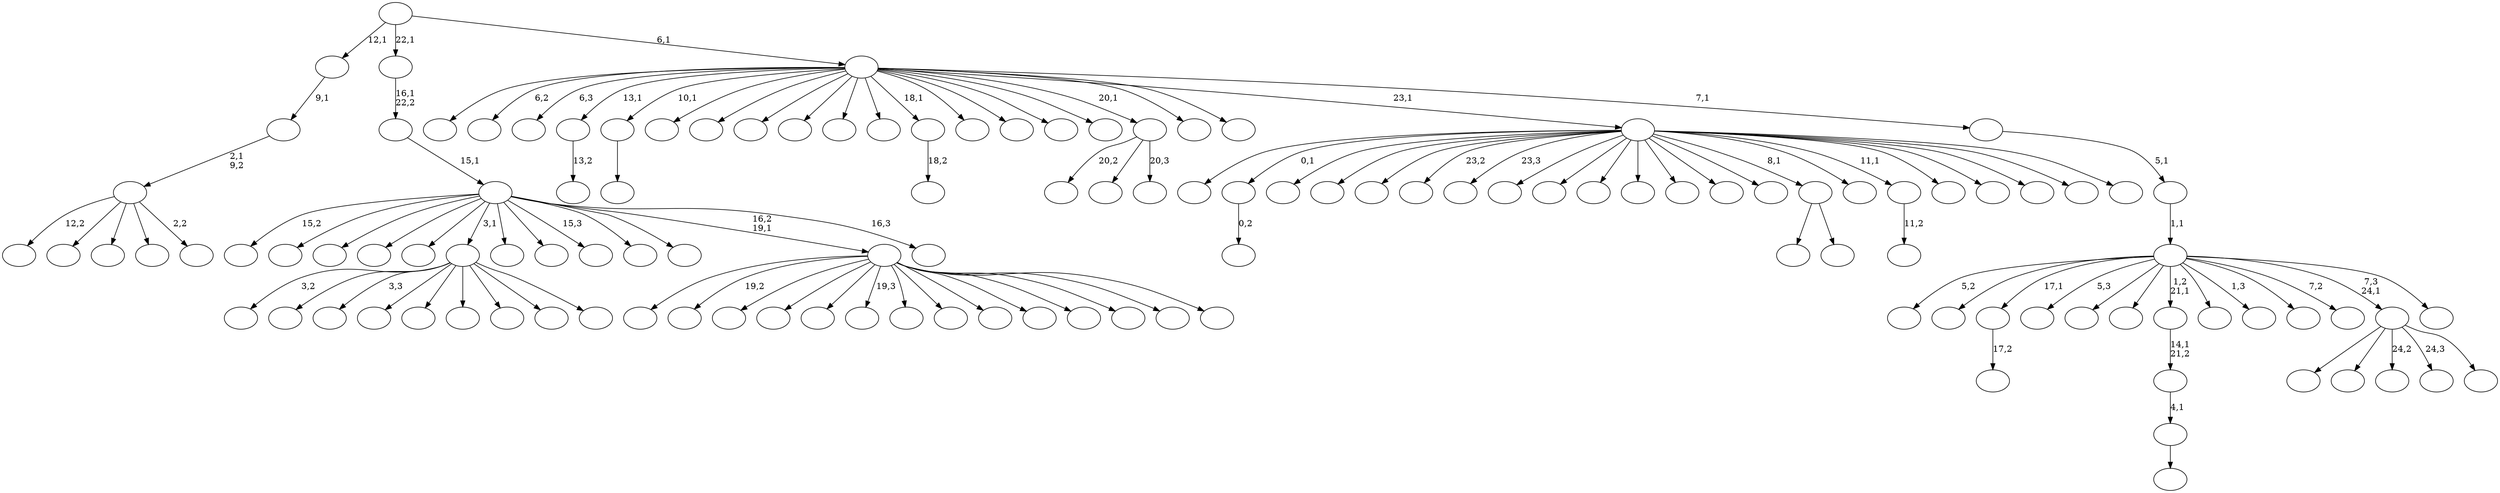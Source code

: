 digraph T {
	125 [label=""]
	124 [label=""]
	123 [label=""]
	122 [label=""]
	121 [label=""]
	120 [label=""]
	119 [label=""]
	118 [label=""]
	117 [label=""]
	116 [label=""]
	115 [label=""]
	114 [label=""]
	113 [label=""]
	112 [label=""]
	111 [label=""]
	110 [label=""]
	109 [label=""]
	108 [label=""]
	107 [label=""]
	106 [label=""]
	105 [label=""]
	104 [label=""]
	103 [label=""]
	102 [label=""]
	101 [label=""]
	100 [label=""]
	99 [label=""]
	98 [label=""]
	97 [label=""]
	96 [label=""]
	95 [label=""]
	94 [label=""]
	93 [label=""]
	92 [label=""]
	91 [label=""]
	90 [label=""]
	89 [label=""]
	88 [label=""]
	87 [label=""]
	86 [label=""]
	85 [label=""]
	84 [label=""]
	83 [label=""]
	82 [label=""]
	81 [label=""]
	80 [label=""]
	79 [label=""]
	78 [label=""]
	77 [label=""]
	76 [label=""]
	75 [label=""]
	74 [label=""]
	73 [label=""]
	72 [label=""]
	71 [label=""]
	70 [label=""]
	69 [label=""]
	68 [label=""]
	67 [label=""]
	66 [label=""]
	65 [label=""]
	64 [label=""]
	63 [label=""]
	62 [label=""]
	61 [label=""]
	60 [label=""]
	59 [label=""]
	58 [label=""]
	57 [label=""]
	56 [label=""]
	55 [label=""]
	54 [label=""]
	53 [label=""]
	52 [label=""]
	51 [label=""]
	50 [label=""]
	49 [label=""]
	48 [label=""]
	47 [label=""]
	46 [label=""]
	45 [label=""]
	44 [label=""]
	43 [label=""]
	42 [label=""]
	41 [label=""]
	40 [label=""]
	39 [label=""]
	38 [label=""]
	37 [label=""]
	36 [label=""]
	35 [label=""]
	34 [label=""]
	33 [label=""]
	32 [label=""]
	31 [label=""]
	30 [label=""]
	29 [label=""]
	28 [label=""]
	27 [label=""]
	26 [label=""]
	25 [label=""]
	24 [label=""]
	23 [label=""]
	22 [label=""]
	21 [label=""]
	20 [label=""]
	19 [label=""]
	18 [label=""]
	17 [label=""]
	16 [label=""]
	15 [label=""]
	14 [label=""]
	13 [label=""]
	12 [label=""]
	11 [label=""]
	10 [label=""]
	9 [label=""]
	8 [label=""]
	7 [label=""]
	6 [label=""]
	5 [label=""]
	4 [label=""]
	3 [label=""]
	2 [label=""]
	1 [label=""]
	0 [label=""]
	114 -> 115 [label="0,2"]
	112 -> 113 [label="17,2"]
	94 -> 95 [label="13,2"]
	91 -> 92 [label=""]
	85 -> 86 [label=""]
	84 -> 85 [label="4,1"]
	83 -> 84 [label="14,1\n21,2"]
	75 -> 125 [label=""]
	75 -> 76 [label=""]
	68 -> 69 [label="11,2"]
	52 -> 119 [label="3,2"]
	52 -> 105 [label=""]
	52 -> 101 [label="3,3"]
	52 -> 97 [label=""]
	52 -> 74 [label=""]
	52 -> 66 [label=""]
	52 -> 65 [label=""]
	52 -> 55 [label=""]
	52 -> 53 [label=""]
	48 -> 49 [label="18,2"]
	31 -> 100 [label="12,2"]
	31 -> 93 [label=""]
	31 -> 42 [label=""]
	31 -> 33 [label=""]
	31 -> 32 [label="2,2"]
	30 -> 31 [label="2,1\n9,2"]
	29 -> 30 [label="9,1"]
	20 -> 38 [label=""]
	20 -> 36 [label=""]
	20 -> 25 [label="24,2"]
	20 -> 24 [label="24,3"]
	20 -> 21 [label=""]
	18 -> 96 [label="20,2"]
	18 -> 26 [label=""]
	18 -> 19 [label="20,3"]
	12 -> 120 [label=""]
	12 -> 99 [label="19,2"]
	12 -> 80 [label=""]
	12 -> 64 [label=""]
	12 -> 63 [label=""]
	12 -> 61 [label="19,3"]
	12 -> 56 [label=""]
	12 -> 51 [label=""]
	12 -> 39 [label=""]
	12 -> 37 [label=""]
	12 -> 27 [label=""]
	12 -> 17 [label=""]
	12 -> 16 [label=""]
	12 -> 13 [label=""]
	10 -> 123 [label="15,2"]
	10 -> 116 [label=""]
	10 -> 104 [label=""]
	10 -> 79 [label=""]
	10 -> 54 [label=""]
	10 -> 52 [label="3,1"]
	10 -> 46 [label=""]
	10 -> 44 [label=""]
	10 -> 41 [label="15,3"]
	10 -> 34 [label=""]
	10 -> 22 [label=""]
	10 -> 12 [label="16,2\n19,1"]
	10 -> 11 [label="16,3"]
	9 -> 10 [label="15,1"]
	8 -> 9 [label="16,1\n22,2"]
	6 -> 124 [label=""]
	6 -> 114 [label="0,1"]
	6 -> 111 [label=""]
	6 -> 109 [label=""]
	6 -> 108 [label=""]
	6 -> 106 [label="23,2"]
	6 -> 103 [label="23,3"]
	6 -> 98 [label=""]
	6 -> 89 [label=""]
	6 -> 88 [label=""]
	6 -> 82 [label=""]
	6 -> 81 [label=""]
	6 -> 78 [label=""]
	6 -> 77 [label=""]
	6 -> 75 [label="8,1"]
	6 -> 70 [label=""]
	6 -> 68 [label="11,1"]
	6 -> 67 [label=""]
	6 -> 62 [label=""]
	6 -> 58 [label=""]
	6 -> 45 [label=""]
	6 -> 7 [label=""]
	4 -> 122 [label="5,2"]
	4 -> 117 [label=""]
	4 -> 112 [label="17,1"]
	4 -> 107 [label="5,3"]
	4 -> 102 [label=""]
	4 -> 87 [label=""]
	4 -> 83 [label="1,2\n21,1"]
	4 -> 71 [label=""]
	4 -> 50 [label="1,3"]
	4 -> 40 [label=""]
	4 -> 23 [label="7,2"]
	4 -> 20 [label="7,3\n24,1"]
	4 -> 5 [label=""]
	3 -> 4 [label="1,1"]
	2 -> 3 [label="5,1"]
	1 -> 121 [label=""]
	1 -> 118 [label="6,2"]
	1 -> 110 [label="6,3"]
	1 -> 94 [label="13,1"]
	1 -> 91 [label="10,1"]
	1 -> 90 [label=""]
	1 -> 73 [label=""]
	1 -> 72 [label=""]
	1 -> 60 [label=""]
	1 -> 59 [label=""]
	1 -> 57 [label=""]
	1 -> 48 [label="18,1"]
	1 -> 47 [label=""]
	1 -> 43 [label=""]
	1 -> 35 [label=""]
	1 -> 28 [label=""]
	1 -> 18 [label="20,1"]
	1 -> 15 [label=""]
	1 -> 14 [label=""]
	1 -> 6 [label="23,1"]
	1 -> 2 [label="7,1"]
	0 -> 29 [label="12,1"]
	0 -> 8 [label="22,1"]
	0 -> 1 [label="6,1"]
}
